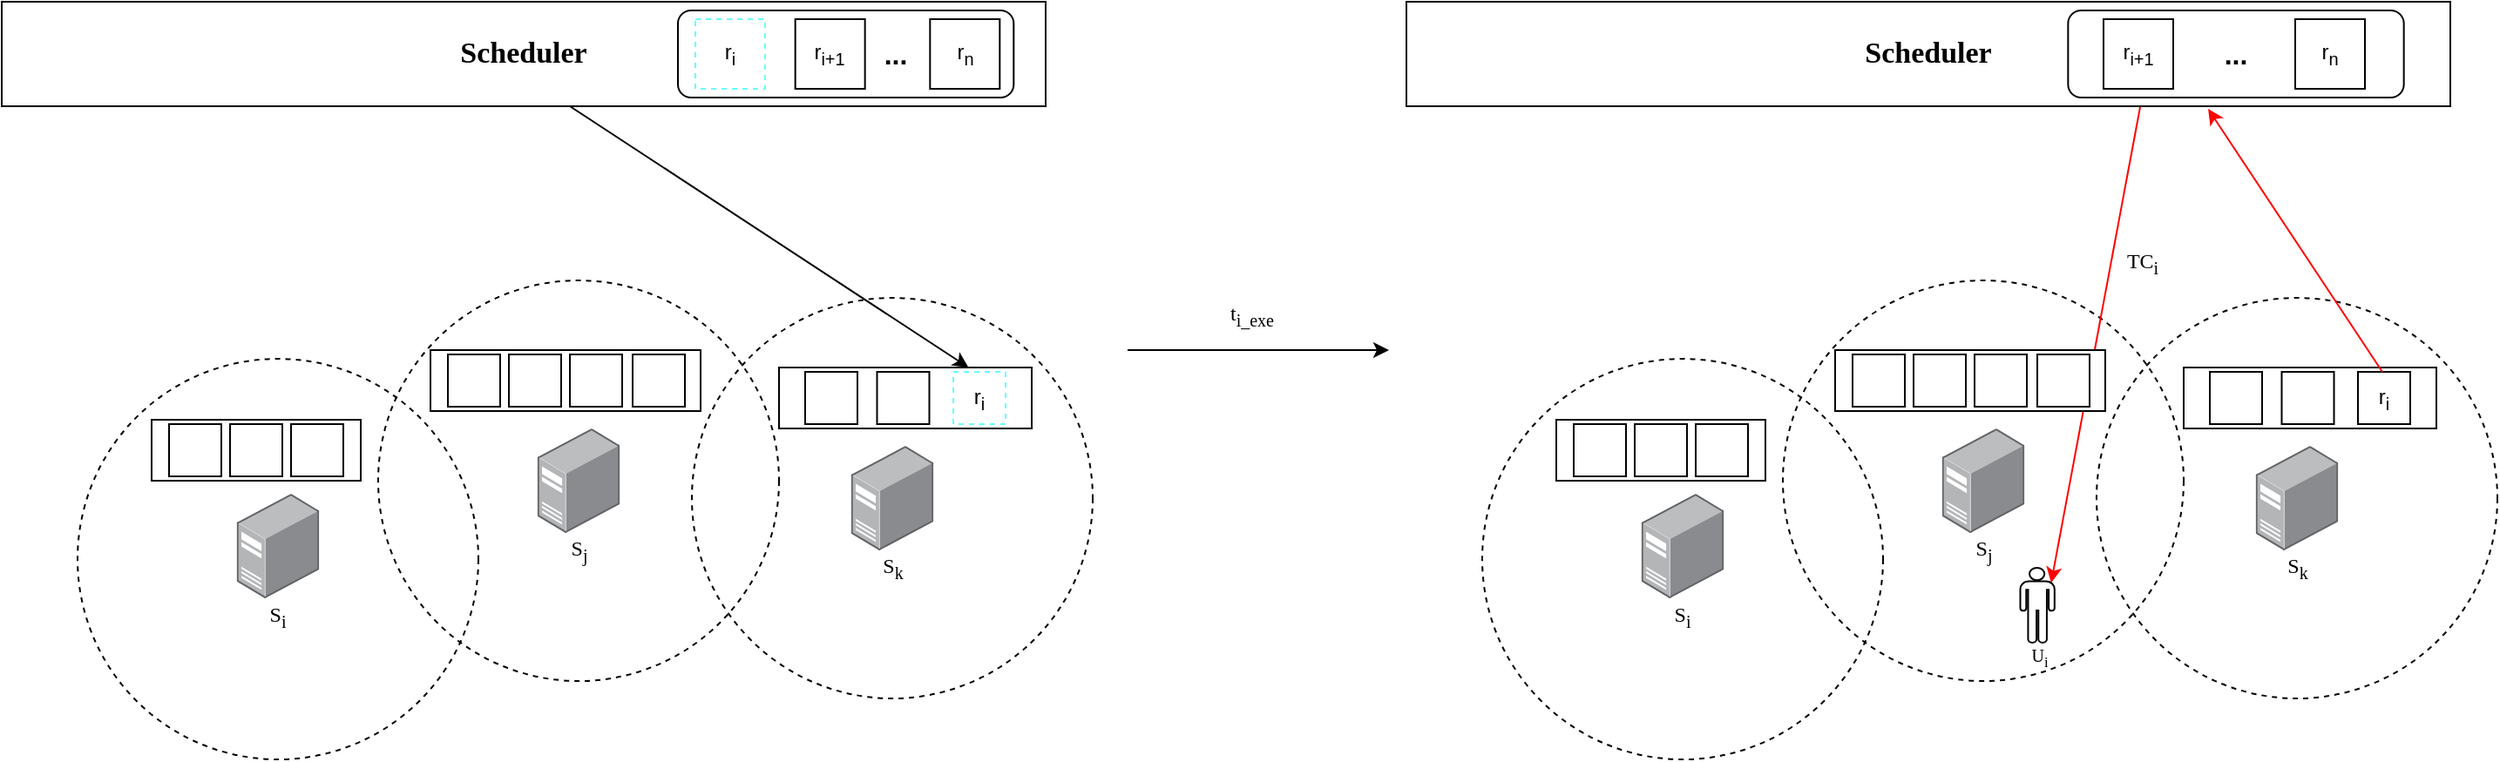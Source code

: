 <mxfile version="24.3.1" type="github">
  <diagram name="第 1 页" id="PMoVGaUA7Uy-ihZJWEPC">
    <mxGraphModel dx="1661" dy="659" grid="1" gridSize="10" guides="1" tooltips="1" connect="1" arrows="1" fold="1" page="1" pageScale="1" pageWidth="827" pageHeight="1169" math="0" shadow="0">
      <root>
        <mxCell id="0" />
        <mxCell id="1" parent="0" />
        <mxCell id="Rfd3X92rq1UrhuwKcy-7-62" value="" style="ellipse;whiteSpace=wrap;html=1;aspect=fixed;dashed=1;fillColor=none;" vertex="1" parent="1">
          <mxGeometry x="510" y="210" width="230" height="230" as="geometry" />
        </mxCell>
        <mxCell id="Rfd3X92rq1UrhuwKcy-7-61" value="" style="ellipse;whiteSpace=wrap;html=1;aspect=fixed;dashed=1;fillColor=none;" vertex="1" parent="1">
          <mxGeometry x="330" y="200" width="230" height="230" as="geometry" />
        </mxCell>
        <mxCell id="Rfd3X92rq1UrhuwKcy-7-60" value="" style="ellipse;whiteSpace=wrap;html=1;aspect=fixed;dashed=1;fillColor=none;" vertex="1" parent="1">
          <mxGeometry x="157.5" y="245" width="230" height="230" as="geometry" />
        </mxCell>
        <mxCell id="Rfd3X92rq1UrhuwKcy-7-2" value="&lt;font size=&quot;1&quot; face=&quot;Times New Roman&quot; style=&quot;&quot;&gt;&lt;b style=&quot;font-size: 17px;&quot;&gt;Scheduler&lt;/b&gt;&lt;/font&gt;" style="rounded=0;whiteSpace=wrap;html=1;" vertex="1" parent="1">
          <mxGeometry x="114" y="40" width="599" height="60" as="geometry" />
        </mxCell>
        <mxCell id="Rfd3X92rq1UrhuwKcy-7-3" value="" style="image;points=[];aspect=fixed;html=1;align=center;shadow=0;dashed=0;image=img/lib/allied_telesis/computer_and_terminals/Server_Desktop.svg;" vertex="1" parent="1">
          <mxGeometry x="421.33" y="285" width="47.33" height="60" as="geometry" />
        </mxCell>
        <mxCell id="Rfd3X92rq1UrhuwKcy-7-4" value="" style="image;points=[];aspect=fixed;html=1;align=center;shadow=0;dashed=0;image=img/lib/allied_telesis/computer_and_terminals/Server_Desktop.svg;" vertex="1" parent="1">
          <mxGeometry x="601.33" y="295" width="47.33" height="60" as="geometry" />
        </mxCell>
        <mxCell id="Rfd3X92rq1UrhuwKcy-7-6" value="" style="image;points=[];aspect=fixed;html=1;align=center;shadow=0;dashed=0;image=img/lib/allied_telesis/computer_and_terminals/Server_Desktop.svg;" vertex="1" parent="1">
          <mxGeometry x="248.83" y="322.5" width="47.33" height="60" as="geometry" />
        </mxCell>
        <mxCell id="Rfd3X92rq1UrhuwKcy-7-40" value="" style="group" vertex="1" connectable="0" parent="1">
          <mxGeometry x="502" y="45" width="192.66" height="50" as="geometry" />
        </mxCell>
        <mxCell id="Rfd3X92rq1UrhuwKcy-7-30" value="" style="rounded=1;whiteSpace=wrap;html=1;" vertex="1" parent="Rfd3X92rq1UrhuwKcy-7-40">
          <mxGeometry width="192.66" height="50" as="geometry" />
        </mxCell>
        <mxCell id="Rfd3X92rq1UrhuwKcy-7-32" value="r&lt;sub&gt;i&lt;/sub&gt;" style="whiteSpace=wrap;html=1;aspect=fixed;fillColor=none;strokeColor=#66FFFF;dashed=1;" vertex="1" parent="Rfd3X92rq1UrhuwKcy-7-40">
          <mxGeometry x="10.0" y="5" width="40" height="40" as="geometry" />
        </mxCell>
        <mxCell id="Rfd3X92rq1UrhuwKcy-7-33" value="r&lt;sub&gt;i+1&lt;/sub&gt;" style="whiteSpace=wrap;html=1;aspect=fixed;" vertex="1" parent="Rfd3X92rq1UrhuwKcy-7-40">
          <mxGeometry x="67.33" y="5" width="40" height="40" as="geometry" />
        </mxCell>
        <mxCell id="Rfd3X92rq1UrhuwKcy-7-34" value="r&lt;sub&gt;n&lt;/sub&gt;" style="whiteSpace=wrap;html=1;aspect=fixed;" vertex="1" parent="Rfd3X92rq1UrhuwKcy-7-40">
          <mxGeometry x="144.66" y="5" width="40" height="40" as="geometry" />
        </mxCell>
        <mxCell id="Rfd3X92rq1UrhuwKcy-7-35" value="&lt;b&gt;&lt;font style=&quot;font-size: 16px;&quot;&gt;...&lt;/font&gt;&lt;/b&gt;" style="text;strokeColor=none;align=center;fillColor=none;html=1;verticalAlign=middle;whiteSpace=wrap;rounded=0;" vertex="1" parent="Rfd3X92rq1UrhuwKcy-7-40">
          <mxGeometry x="104.66" y="18.75" width="40" height="12.5" as="geometry" />
        </mxCell>
        <mxCell id="Rfd3X92rq1UrhuwKcy-7-63" value="&lt;font face=&quot;Times New Roman&quot;&gt;S&lt;sub&gt;i&lt;/sub&gt;&lt;/font&gt;" style="text;strokeColor=none;align=center;fillColor=none;html=1;verticalAlign=middle;whiteSpace=wrap;rounded=0;" vertex="1" parent="1">
          <mxGeometry x="251.25" y="382.5" width="42.5" height="20" as="geometry" />
        </mxCell>
        <mxCell id="Rfd3X92rq1UrhuwKcy-7-64" value="&lt;font face=&quot;Times New Roman&quot;&gt;S&lt;sub&gt;j&lt;/sub&gt;&lt;/font&gt;" style="text;strokeColor=none;align=center;fillColor=none;html=1;verticalAlign=middle;whiteSpace=wrap;rounded=0;" vertex="1" parent="1">
          <mxGeometry x="423.75" y="345" width="42.5" height="20" as="geometry" />
        </mxCell>
        <mxCell id="Rfd3X92rq1UrhuwKcy-7-65" value="&lt;font face=&quot;Times New Roman&quot;&gt;S&lt;sub&gt;k&lt;/sub&gt;&lt;/font&gt;" style="text;strokeColor=none;align=center;fillColor=none;html=1;verticalAlign=middle;whiteSpace=wrap;rounded=0;" vertex="1" parent="1">
          <mxGeometry x="603.75" y="355" width="42.5" height="20" as="geometry" />
        </mxCell>
        <mxCell id="Rfd3X92rq1UrhuwKcy-7-81" value="" style="rounded=0;whiteSpace=wrap;html=1;" vertex="1" parent="1">
          <mxGeometry x="200" y="280" width="120" height="35" as="geometry" />
        </mxCell>
        <mxCell id="Rfd3X92rq1UrhuwKcy-7-82" value="" style="whiteSpace=wrap;html=1;aspect=fixed;" vertex="1" parent="1">
          <mxGeometry x="210" y="282.5" width="30" height="30" as="geometry" />
        </mxCell>
        <mxCell id="Rfd3X92rq1UrhuwKcy-7-83" value="" style="whiteSpace=wrap;html=1;aspect=fixed;" vertex="1" parent="1">
          <mxGeometry x="245" y="282.5" width="30" height="30" as="geometry" />
        </mxCell>
        <mxCell id="Rfd3X92rq1UrhuwKcy-7-84" value="" style="whiteSpace=wrap;html=1;aspect=fixed;" vertex="1" parent="1">
          <mxGeometry x="280" y="282.5" width="30" height="30" as="geometry" />
        </mxCell>
        <mxCell id="Rfd3X92rq1UrhuwKcy-7-85" value="" style="rounded=0;whiteSpace=wrap;html=1;" vertex="1" parent="1">
          <mxGeometry x="360" y="240" width="155" height="35" as="geometry" />
        </mxCell>
        <mxCell id="Rfd3X92rq1UrhuwKcy-7-86" value="" style="whiteSpace=wrap;html=1;aspect=fixed;" vertex="1" parent="1">
          <mxGeometry x="370" y="242.5" width="30" height="30" as="geometry" />
        </mxCell>
        <mxCell id="Rfd3X92rq1UrhuwKcy-7-87" value="" style="whiteSpace=wrap;html=1;aspect=fixed;" vertex="1" parent="1">
          <mxGeometry x="405" y="242.5" width="30" height="30" as="geometry" />
        </mxCell>
        <mxCell id="Rfd3X92rq1UrhuwKcy-7-88" value="" style="whiteSpace=wrap;html=1;aspect=fixed;" vertex="1" parent="1">
          <mxGeometry x="440" y="242.5" width="30" height="30" as="geometry" />
        </mxCell>
        <mxCell id="Rfd3X92rq1UrhuwKcy-7-89" value="" style="whiteSpace=wrap;html=1;aspect=fixed;" vertex="1" parent="1">
          <mxGeometry x="476" y="242.5" width="30" height="30" as="geometry" />
        </mxCell>
        <mxCell id="Rfd3X92rq1UrhuwKcy-7-91" value="" style="rounded=0;whiteSpace=wrap;html=1;" vertex="1" parent="1">
          <mxGeometry x="560" y="250" width="145" height="35" as="geometry" />
        </mxCell>
        <mxCell id="Rfd3X92rq1UrhuwKcy-7-92" value="" style="whiteSpace=wrap;html=1;aspect=fixed;" vertex="1" parent="1">
          <mxGeometry x="575" y="252.5" width="30" height="30" as="geometry" />
        </mxCell>
        <mxCell id="Rfd3X92rq1UrhuwKcy-7-93" value="" style="whiteSpace=wrap;html=1;aspect=fixed;" vertex="1" parent="1">
          <mxGeometry x="616.25" y="252.5" width="30" height="30" as="geometry" />
        </mxCell>
        <mxCell id="Rfd3X92rq1UrhuwKcy-7-101" value="" style="endArrow=classic;html=1;rounded=0;entryX=0.75;entryY=0;entryDx=0;entryDy=0;" edge="1" parent="1" target="Rfd3X92rq1UrhuwKcy-7-91">
          <mxGeometry width="50" height="50" relative="1" as="geometry">
            <mxPoint x="440" y="100" as="sourcePoint" />
            <mxPoint x="490" y="50" as="targetPoint" />
          </mxGeometry>
        </mxCell>
        <mxCell id="Rfd3X92rq1UrhuwKcy-7-103" value="r&lt;sub&gt;i&lt;/sub&gt;" style="whiteSpace=wrap;html=1;aspect=fixed;fillColor=none;strokeColor=#66FFFF;dashed=1;" vertex="1" parent="1">
          <mxGeometry x="660" y="252.5" width="30" height="30" as="geometry" />
        </mxCell>
        <mxCell id="Rfd3X92rq1UrhuwKcy-7-195" value="" style="ellipse;whiteSpace=wrap;html=1;aspect=fixed;dashed=1;fillColor=none;" vertex="1" parent="1">
          <mxGeometry x="1316" y="210" width="230" height="230" as="geometry" />
        </mxCell>
        <mxCell id="Rfd3X92rq1UrhuwKcy-7-196" value="" style="ellipse;whiteSpace=wrap;html=1;aspect=fixed;dashed=1;fillColor=none;" vertex="1" parent="1">
          <mxGeometry x="1136" y="200" width="230" height="230" as="geometry" />
        </mxCell>
        <mxCell id="Rfd3X92rq1UrhuwKcy-7-197" value="" style="ellipse;whiteSpace=wrap;html=1;aspect=fixed;dashed=1;fillColor=none;" vertex="1" parent="1">
          <mxGeometry x="963.5" y="245" width="230" height="230" as="geometry" />
        </mxCell>
        <mxCell id="Rfd3X92rq1UrhuwKcy-7-198" value="&lt;font size=&quot;1&quot; face=&quot;Times New Roman&quot; style=&quot;&quot;&gt;&lt;b style=&quot;font-size: 17px;&quot;&gt;Scheduler&lt;/b&gt;&lt;/font&gt;" style="rounded=0;whiteSpace=wrap;html=1;" vertex="1" parent="1">
          <mxGeometry x="920" y="40" width="599" height="60" as="geometry" />
        </mxCell>
        <mxCell id="Rfd3X92rq1UrhuwKcy-7-199" value="" style="image;points=[];aspect=fixed;html=1;align=center;shadow=0;dashed=0;image=img/lib/allied_telesis/computer_and_terminals/Server_Desktop.svg;" vertex="1" parent="1">
          <mxGeometry x="1227.33" y="285" width="47.33" height="60" as="geometry" />
        </mxCell>
        <mxCell id="Rfd3X92rq1UrhuwKcy-7-200" value="" style="image;points=[];aspect=fixed;html=1;align=center;shadow=0;dashed=0;image=img/lib/allied_telesis/computer_and_terminals/Server_Desktop.svg;" vertex="1" parent="1">
          <mxGeometry x="1407.33" y="295" width="47.33" height="60" as="geometry" />
        </mxCell>
        <mxCell id="Rfd3X92rq1UrhuwKcy-7-201" value="" style="image;points=[];aspect=fixed;html=1;align=center;shadow=0;dashed=0;image=img/lib/allied_telesis/computer_and_terminals/Server_Desktop.svg;" vertex="1" parent="1">
          <mxGeometry x="1054.83" y="322.5" width="47.33" height="60" as="geometry" />
        </mxCell>
        <mxCell id="Rfd3X92rq1UrhuwKcy-7-202" value="" style="group" vertex="1" connectable="0" parent="1">
          <mxGeometry x="1299.67" y="45" width="192.66" height="50" as="geometry" />
        </mxCell>
        <mxCell id="Rfd3X92rq1UrhuwKcy-7-203" value="" style="rounded=1;whiteSpace=wrap;html=1;" vertex="1" parent="Rfd3X92rq1UrhuwKcy-7-202">
          <mxGeometry width="192.66" height="50" as="geometry" />
        </mxCell>
        <mxCell id="Rfd3X92rq1UrhuwKcy-7-205" value="r&lt;sub&gt;i+1&lt;/sub&gt;" style="whiteSpace=wrap;html=1;aspect=fixed;" vertex="1" parent="Rfd3X92rq1UrhuwKcy-7-202">
          <mxGeometry x="20.33" y="5" width="40" height="40" as="geometry" />
        </mxCell>
        <mxCell id="Rfd3X92rq1UrhuwKcy-7-206" value="r&lt;sub&gt;n&lt;/sub&gt;" style="whiteSpace=wrap;html=1;aspect=fixed;" vertex="1" parent="Rfd3X92rq1UrhuwKcy-7-202">
          <mxGeometry x="130.33" y="5" width="40" height="40" as="geometry" />
        </mxCell>
        <mxCell id="Rfd3X92rq1UrhuwKcy-7-207" value="&lt;b&gt;&lt;font style=&quot;font-size: 16px;&quot;&gt;...&lt;/font&gt;&lt;/b&gt;" style="text;strokeColor=none;align=center;fillColor=none;html=1;verticalAlign=middle;whiteSpace=wrap;rounded=0;" vertex="1" parent="Rfd3X92rq1UrhuwKcy-7-202">
          <mxGeometry x="76.33" y="18.75" width="40" height="12.5" as="geometry" />
        </mxCell>
        <mxCell id="Rfd3X92rq1UrhuwKcy-7-231" value="" style="endArrow=classic;html=1;rounded=0;strokeColor=#FF0000;entryX=0.9;entryY=0.2;entryDx=0;entryDy=0;entryPerimeter=0;" edge="1" parent="Rfd3X92rq1UrhuwKcy-7-202" target="Rfd3X92rq1UrhuwKcy-7-228">
          <mxGeometry width="50" height="50" relative="1" as="geometry">
            <mxPoint x="41.33" y="55.5" as="sourcePoint" />
            <mxPoint x="-58.67" y="-95" as="targetPoint" />
          </mxGeometry>
        </mxCell>
        <mxCell id="Rfd3X92rq1UrhuwKcy-7-208" value="&lt;font face=&quot;Times New Roman&quot;&gt;S&lt;sub&gt;i&lt;/sub&gt;&lt;/font&gt;" style="text;strokeColor=none;align=center;fillColor=none;html=1;verticalAlign=middle;whiteSpace=wrap;rounded=0;" vertex="1" parent="1">
          <mxGeometry x="1057.25" y="382.5" width="42.5" height="20" as="geometry" />
        </mxCell>
        <mxCell id="Rfd3X92rq1UrhuwKcy-7-209" value="&lt;font face=&quot;Times New Roman&quot;&gt;S&lt;sub&gt;j&lt;/sub&gt;&lt;/font&gt;" style="text;strokeColor=none;align=center;fillColor=none;html=1;verticalAlign=middle;whiteSpace=wrap;rounded=0;" vertex="1" parent="1">
          <mxGeometry x="1229.75" y="345" width="42.5" height="20" as="geometry" />
        </mxCell>
        <mxCell id="Rfd3X92rq1UrhuwKcy-7-210" value="&lt;font face=&quot;Times New Roman&quot;&gt;S&lt;sub&gt;k&lt;/sub&gt;&lt;/font&gt;" style="text;strokeColor=none;align=center;fillColor=none;html=1;verticalAlign=middle;whiteSpace=wrap;rounded=0;" vertex="1" parent="1">
          <mxGeometry x="1409.75" y="355" width="42.5" height="20" as="geometry" />
        </mxCell>
        <mxCell id="Rfd3X92rq1UrhuwKcy-7-211" value="" style="rounded=0;whiteSpace=wrap;html=1;" vertex="1" parent="1">
          <mxGeometry x="1006" y="280" width="120" height="35" as="geometry" />
        </mxCell>
        <mxCell id="Rfd3X92rq1UrhuwKcy-7-212" value="" style="whiteSpace=wrap;html=1;aspect=fixed;" vertex="1" parent="1">
          <mxGeometry x="1016" y="282.5" width="30" height="30" as="geometry" />
        </mxCell>
        <mxCell id="Rfd3X92rq1UrhuwKcy-7-213" value="" style="whiteSpace=wrap;html=1;aspect=fixed;" vertex="1" parent="1">
          <mxGeometry x="1051" y="282.5" width="30" height="30" as="geometry" />
        </mxCell>
        <mxCell id="Rfd3X92rq1UrhuwKcy-7-214" value="" style="whiteSpace=wrap;html=1;aspect=fixed;" vertex="1" parent="1">
          <mxGeometry x="1086" y="282.5" width="30" height="30" as="geometry" />
        </mxCell>
        <mxCell id="Rfd3X92rq1UrhuwKcy-7-215" value="" style="rounded=0;whiteSpace=wrap;html=1;" vertex="1" parent="1">
          <mxGeometry x="1166" y="240" width="155" height="35" as="geometry" />
        </mxCell>
        <mxCell id="Rfd3X92rq1UrhuwKcy-7-216" value="" style="whiteSpace=wrap;html=1;aspect=fixed;" vertex="1" parent="1">
          <mxGeometry x="1176" y="242.5" width="30" height="30" as="geometry" />
        </mxCell>
        <mxCell id="Rfd3X92rq1UrhuwKcy-7-217" value="" style="whiteSpace=wrap;html=1;aspect=fixed;" vertex="1" parent="1">
          <mxGeometry x="1211" y="242.5" width="30" height="30" as="geometry" />
        </mxCell>
        <mxCell id="Rfd3X92rq1UrhuwKcy-7-218" value="" style="whiteSpace=wrap;html=1;aspect=fixed;" vertex="1" parent="1">
          <mxGeometry x="1246" y="242.5" width="30" height="30" as="geometry" />
        </mxCell>
        <mxCell id="Rfd3X92rq1UrhuwKcy-7-219" value="" style="whiteSpace=wrap;html=1;aspect=fixed;" vertex="1" parent="1">
          <mxGeometry x="1282" y="242.5" width="30" height="30" as="geometry" />
        </mxCell>
        <mxCell id="Rfd3X92rq1UrhuwKcy-7-220" value="" style="rounded=0;whiteSpace=wrap;html=1;" vertex="1" parent="1">
          <mxGeometry x="1366" y="250" width="145" height="35" as="geometry" />
        </mxCell>
        <mxCell id="Rfd3X92rq1UrhuwKcy-7-221" value="" style="whiteSpace=wrap;html=1;aspect=fixed;" vertex="1" parent="1">
          <mxGeometry x="1381" y="252.5" width="30" height="30" as="geometry" />
        </mxCell>
        <mxCell id="Rfd3X92rq1UrhuwKcy-7-222" value="" style="whiteSpace=wrap;html=1;aspect=fixed;" vertex="1" parent="1">
          <mxGeometry x="1422.25" y="252.5" width="30" height="30" as="geometry" />
        </mxCell>
        <mxCell id="Rfd3X92rq1UrhuwKcy-7-224" value="r&lt;sub&gt;i&lt;/sub&gt;" style="whiteSpace=wrap;html=1;aspect=fixed;fillColor=none;strokeColor=default;" vertex="1" parent="1">
          <mxGeometry x="1466" y="252.5" width="30" height="30" as="geometry" />
        </mxCell>
        <mxCell id="Rfd3X92rq1UrhuwKcy-7-225" value="" style="endArrow=classic;html=1;rounded=0;" edge="1" parent="1">
          <mxGeometry width="50" height="50" relative="1" as="geometry">
            <mxPoint x="760" y="240" as="sourcePoint" />
            <mxPoint x="910" y="240" as="targetPoint" />
          </mxGeometry>
        </mxCell>
        <mxCell id="Rfd3X92rq1UrhuwKcy-7-226" value="&lt;font face=&quot;Times New Roman&quot;&gt;t&lt;sub&gt;i_exe&lt;/sub&gt;&lt;/font&gt;" style="text;strokeColor=none;align=center;fillColor=none;html=1;verticalAlign=middle;whiteSpace=wrap;rounded=0;" vertex="1" parent="1">
          <mxGeometry x="810" y="210" width="42.5" height="20" as="geometry" />
        </mxCell>
        <mxCell id="Rfd3X92rq1UrhuwKcy-7-228" value="" style="shape=mxgraph.signs.people.man_1;html=1;pointerEvents=1;fillColor=none;strokeColor=default;verticalLabelPosition=bottom;verticalAlign=top;align=center;sketch=0;" vertex="1" parent="1">
          <mxGeometry x="1272.25" y="365" width="19.67" height="43" as="geometry" />
        </mxCell>
        <mxCell id="Rfd3X92rq1UrhuwKcy-7-229" value="&lt;font style=&quot;font-size: 10px;&quot; face=&quot;Times New Roman&quot;&gt;U&lt;sub&gt;i&lt;/sub&gt;&lt;/font&gt;" style="text;strokeColor=none;align=center;fillColor=none;html=1;verticalAlign=middle;whiteSpace=wrap;rounded=0;" vertex="1" parent="1">
          <mxGeometry x="1262.0" y="406" width="42.5" height="20" as="geometry" />
        </mxCell>
        <mxCell id="Rfd3X92rq1UrhuwKcy-7-230" value="" style="endArrow=classic;html=1;rounded=0;entryX=0.768;entryY=1.026;entryDx=0;entryDy=0;entryPerimeter=0;strokeColor=#FF0000;" edge="1" parent="1" target="Rfd3X92rq1UrhuwKcy-7-198">
          <mxGeometry width="50" height="50" relative="1" as="geometry">
            <mxPoint x="1480" y="252.5" as="sourcePoint" />
            <mxPoint x="1530" y="202.5" as="targetPoint" />
          </mxGeometry>
        </mxCell>
        <mxCell id="Rfd3X92rq1UrhuwKcy-7-232" value="&lt;font face=&quot;Times New Roman&quot;&gt;TC&lt;sub&gt;i&lt;/sub&gt;&lt;/font&gt;" style="text;strokeColor=none;align=center;fillColor=none;html=1;verticalAlign=middle;whiteSpace=wrap;rounded=0;" vertex="1" parent="1">
          <mxGeometry x="1321" y="180" width="42.5" height="20" as="geometry" />
        </mxCell>
      </root>
    </mxGraphModel>
  </diagram>
</mxfile>
